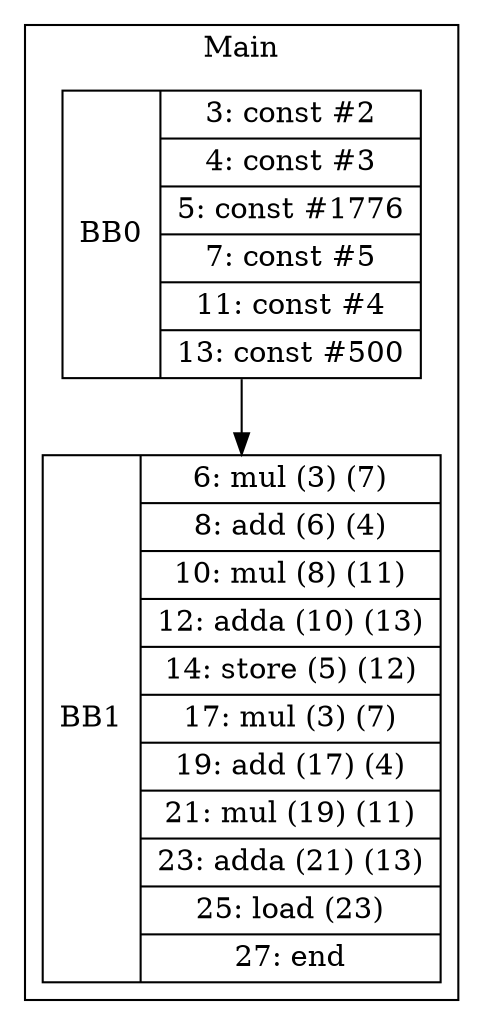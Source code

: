 digraph G {
node [shape=record];
subgraph cluster_main{
label = "Main";
BB0 [shape=record, label="<b>BB0|{3: const #2|4: const #3|5: const #1776|7: const #5|11: const #4|13: const #500}"];
BB1 [shape=record, label="<b>BB1|{6: mul (3) (7)|8: add (6) (4)|10: mul (8) (11)|12: adda (10) (13)|14: store (5) (12)|17: mul (3) (7)|19: add (17) (4)|21: mul (19) (11)|23: adda (21) (13)|25: load (23)|27: end}"];
}
BB0:s -> BB1:n ;
}
